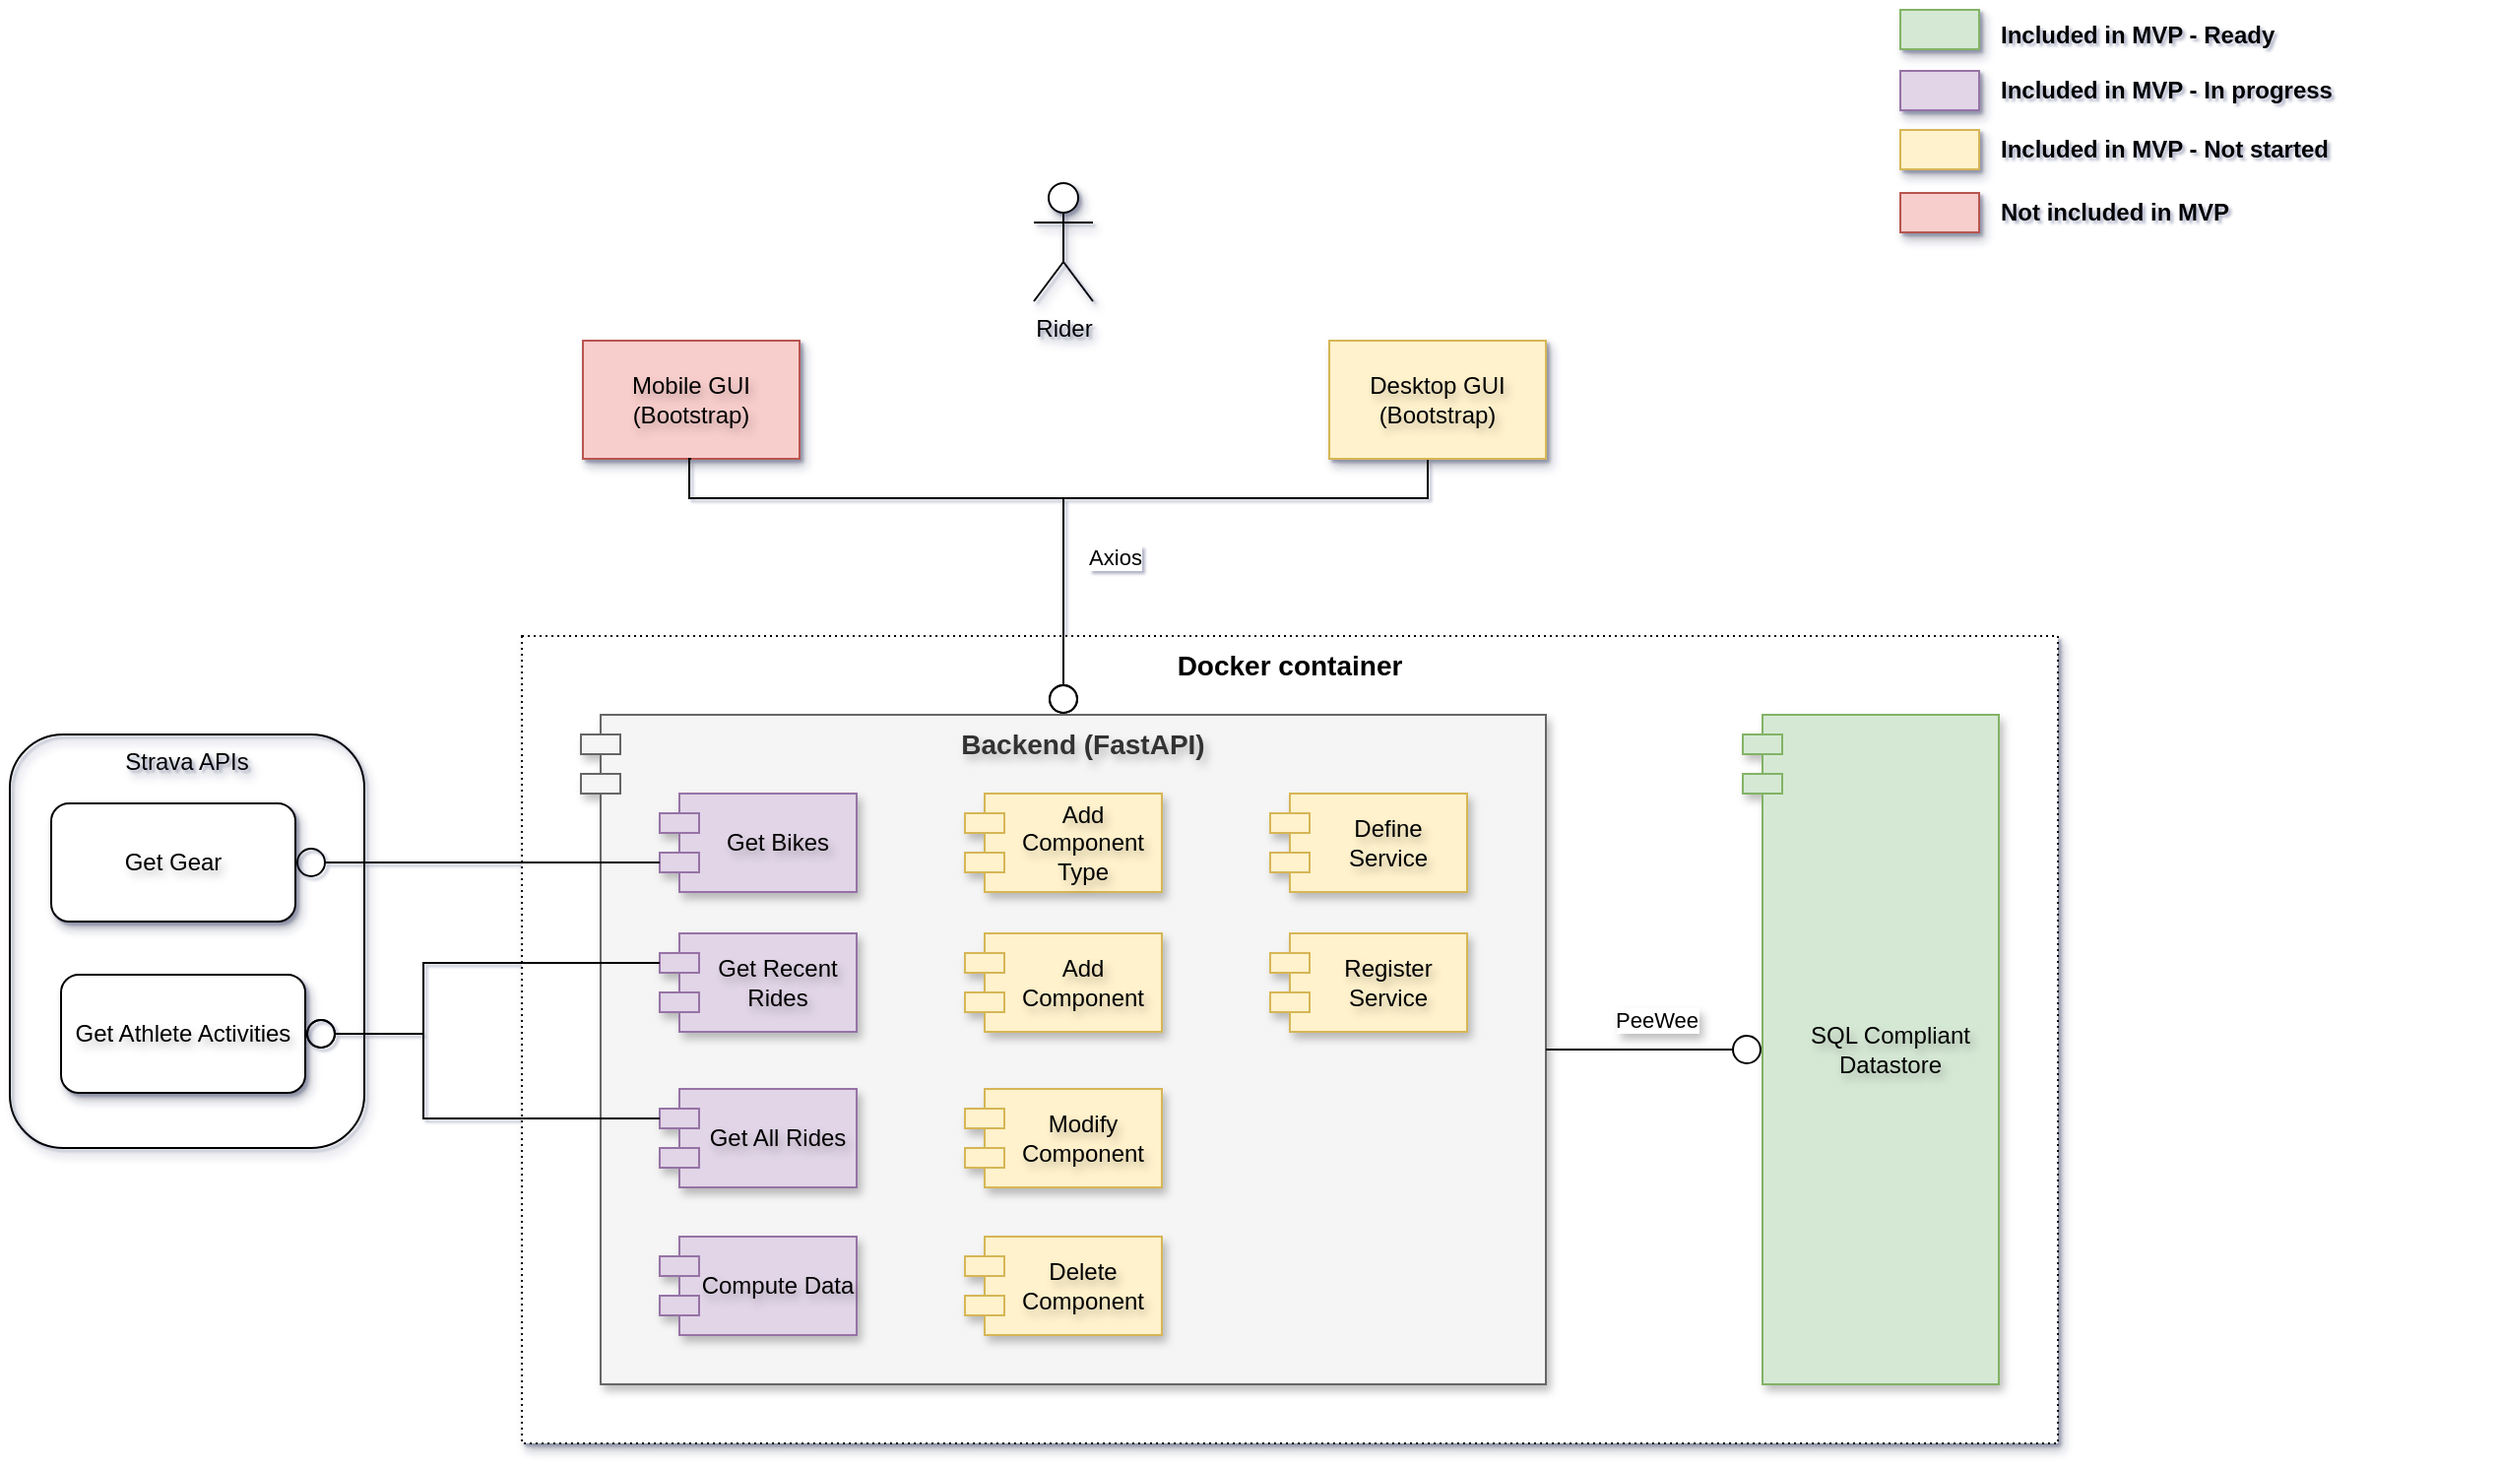 <mxfile version="24.3.1" type="github" pages="4">
  <diagram id="NCPz26pTcdwmksfjbm1z" name="Application architecture">
    <mxGraphModel dx="2074" dy="1140" grid="1" gridSize="10" guides="1" tooltips="1" connect="1" arrows="1" fold="1" page="1" pageScale="1" pageWidth="1654" pageHeight="1169" math="0" shadow="1">
      <root>
        <mxCell id="0" />
        <mxCell id="1" parent="0" />
        <mxCell id="cnhkPzbbQILTU07u0QST-2" value="&lt;b style=&quot;font-size: 14px;&quot;&gt;Docker container&lt;/b&gt;" style="rounded=0;whiteSpace=wrap;html=1;dashed=1;shadow=1;verticalAlign=top;fontSize=14;dashPattern=1 2;" parent="1" vertex="1">
          <mxGeometry x="420" y="470" width="780" height="410" as="geometry" />
        </mxCell>
        <mxCell id="RmffrdpQDNAFTX5bSkld-15" value="Mobile GUI (Bootstrap)" style="rounded=0;whiteSpace=wrap;html=1;fillColor=#f8cecc;strokeColor=#b85450;verticalAlign=middle;textShadow=1;shadow=1;" parent="1" vertex="1">
          <mxGeometry x="451" y="320" width="110" height="60" as="geometry" />
        </mxCell>
        <mxCell id="TPEgxu9a9AXFGAaxVu-T-1" value="" style="edgeStyle=orthogonalEdgeStyle;rounded=0;orthogonalLoop=1;jettySize=auto;html=1;endArrow=circle;endFill=0;textShadow=1;exitX=0.5;exitY=1;exitDx=0;exitDy=0;entryX=0.5;entryY=0;entryDx=0;entryDy=0;" parent="1" source="RmffrdpQDNAFTX5bSkld-16" target="EPH6YutYgcLWwkJwT0F1-7" edge="1">
          <mxGeometry relative="1" as="geometry">
            <Array as="points">
              <mxPoint x="880" y="380" />
              <mxPoint x="880" y="400" />
              <mxPoint x="695" y="400" />
            </Array>
            <mxPoint x="1000" y="230" as="sourcePoint" />
          </mxGeometry>
        </mxCell>
        <mxCell id="7T9I6hahDImC-vXfzpq1-1" value="Axios" style="edgeLabel;html=1;align=center;verticalAlign=middle;resizable=0;points=[];" parent="TPEgxu9a9AXFGAaxVu-T-1" vertex="1" connectable="0">
          <mxGeometry x="0.06" y="-3" relative="1" as="geometry">
            <mxPoint x="-15" y="33" as="offset" />
          </mxGeometry>
        </mxCell>
        <mxCell id="RmffrdpQDNAFTX5bSkld-16" value="Desktop GUI (Bootstrap)" style="rounded=0;whiteSpace=wrap;html=1;verticalAlign=middle;textShadow=1;shadow=1;fillColor=#fff2cc;strokeColor=#d6b656;" parent="1" vertex="1">
          <mxGeometry x="830" y="320" width="110" height="60" as="geometry" />
        </mxCell>
        <mxCell id="EPH6YutYgcLWwkJwT0F1-7" value="Backend (FastAPI)" style="shape=module;align=left;spacingLeft=20;align=center;verticalAlign=top;whiteSpace=wrap;html=1;textShadow=1;shadow=1;fillColor=#f5f5f5;fontColor=#333333;strokeColor=#666666;fontSize=14;fontStyle=1" parent="1" vertex="1">
          <mxGeometry x="450" y="510" width="490" height="340" as="geometry" />
        </mxCell>
        <mxCell id="EPH6YutYgcLWwkJwT0F1-10" value="" style="ellipse;whiteSpace=wrap;html=1;align=center;aspect=fixed;fillColor=none;strokeColor=none;resizable=0;perimeter=centerPerimeter;rotatable=0;allowArrows=0;points=[];outlineConnect=1;textShadow=1;" parent="1" vertex="1">
          <mxGeometry x="600" y="610" width="10" height="10" as="geometry" />
        </mxCell>
        <mxCell id="ADMcqOYKtGjGrvWezob3-15" value="Rider" style="shape=umlActor;verticalLabelPosition=bottom;verticalAlign=top;html=1;textShadow=1;shadow=1;" parent="1" vertex="1">
          <mxGeometry x="680" y="240" width="30" height="60" as="geometry" />
        </mxCell>
        <mxCell id="TPEgxu9a9AXFGAaxVu-T-4" value="Get Bikes" style="shape=module;align=left;spacingLeft=20;align=center;verticalAlign=middle;whiteSpace=wrap;html=1;fillColor=#e1d5e7;strokeColor=#9673a6;textShadow=1;shadow=1;" parent="1" vertex="1">
          <mxGeometry x="490" y="550" width="100" height="50" as="geometry" />
        </mxCell>
        <mxCell id="TPEgxu9a9AXFGAaxVu-T-5" value="Strava APIs" style="rounded=1;whiteSpace=wrap;html=1;fillColor=none;textShadow=1;shadow=1;verticalAlign=top;" parent="1" vertex="1">
          <mxGeometry x="160" y="520" width="180" height="210" as="geometry" />
        </mxCell>
        <mxCell id="TPEgxu9a9AXFGAaxVu-T-12" value="" style="edgeStyle=orthogonalEdgeStyle;rounded=0;orthogonalLoop=1;jettySize=auto;html=1;endArrow=circle;endFill=0;textShadow=1;exitX=0;exitY=0;exitDx=0;exitDy=35;exitPerimeter=0;" parent="1" source="TPEgxu9a9AXFGAaxVu-T-4" target="vKa5T7IKAzkrLV_AFxiM-1" edge="1">
          <mxGeometry relative="1" as="geometry">
            <mxPoint x="870" y="975" as="sourcePoint" />
            <mxPoint x="420" y="780" as="targetPoint" />
            <Array as="points" />
          </mxGeometry>
        </mxCell>
        <mxCell id="TPEgxu9a9AXFGAaxVu-T-18" value="Add Component Type" style="shape=module;align=left;spacingLeft=20;align=center;verticalAlign=middle;whiteSpace=wrap;html=1;fillColor=#fff2cc;strokeColor=#d6b656;textShadow=1;shadow=1;" parent="1" vertex="1">
          <mxGeometry x="645" y="550" width="100" height="50" as="geometry" />
        </mxCell>
        <mxCell id="cnhkPzbbQILTU07u0QST-4" value="Define Service" style="shape=module;align=left;spacingLeft=20;align=center;verticalAlign=middle;whiteSpace=wrap;html=1;fillColor=#fff2cc;strokeColor=#d6b656;textShadow=1;shadow=1;" parent="1" vertex="1">
          <mxGeometry x="800" y="550" width="100" height="50" as="geometry" />
        </mxCell>
        <mxCell id="cnhkPzbbQILTU07u0QST-6" value="Get Recent Rides" style="shape=module;align=left;spacingLeft=20;align=center;verticalAlign=middle;whiteSpace=wrap;html=1;fillColor=#e1d5e7;strokeColor=#9673a6;textShadow=1;shadow=1;" parent="1" vertex="1">
          <mxGeometry x="490" y="621" width="100" height="50" as="geometry" />
        </mxCell>
        <mxCell id="cnhkPzbbQILTU07u0QST-7" value="Add Component" style="shape=module;align=left;spacingLeft=20;align=center;verticalAlign=middle;whiteSpace=wrap;html=1;fillColor=#fff2cc;strokeColor=#d6b656;textShadow=1;shadow=1;" parent="1" vertex="1">
          <mxGeometry x="645" y="621" width="100" height="50" as="geometry" />
        </mxCell>
        <mxCell id="cnhkPzbbQILTU07u0QST-8" value="Register Service" style="shape=module;align=left;spacingLeft=20;align=center;verticalAlign=middle;whiteSpace=wrap;html=1;fillColor=#fff2cc;strokeColor=#d6b656;textShadow=1;shadow=1;" parent="1" vertex="1">
          <mxGeometry x="800" y="621" width="100" height="50" as="geometry" />
        </mxCell>
        <mxCell id="cnhkPzbbQILTU07u0QST-9" value="Get All Rides" style="shape=module;align=left;spacingLeft=20;align=center;verticalAlign=middle;whiteSpace=wrap;html=1;fillColor=#e1d5e7;strokeColor=#9673a6;textShadow=1;shadow=1;" parent="1" vertex="1">
          <mxGeometry x="490" y="700" width="100" height="50" as="geometry" />
        </mxCell>
        <mxCell id="cnhkPzbbQILTU07u0QST-10" value="Modify Component" style="shape=module;align=left;spacingLeft=20;align=center;verticalAlign=middle;whiteSpace=wrap;html=1;fillColor=#fff2cc;strokeColor=#d6b656;textShadow=1;shadow=1;" parent="1" vertex="1">
          <mxGeometry x="645" y="700" width="100" height="50" as="geometry" />
        </mxCell>
        <mxCell id="cnhkPzbbQILTU07u0QST-13" value="Delete Component" style="shape=module;align=left;spacingLeft=20;align=center;verticalAlign=middle;whiteSpace=wrap;html=1;fillColor=#fff2cc;strokeColor=#d6b656;textShadow=1;shadow=1;" parent="1" vertex="1">
          <mxGeometry x="645" y="775" width="100" height="50" as="geometry" />
        </mxCell>
        <mxCell id="vKa5T7IKAzkrLV_AFxiM-1" value="Get Gear" style="rounded=1;whiteSpace=wrap;html=1;textShadow=1;shadow=1;verticalAlign=middle;" parent="1" vertex="1">
          <mxGeometry x="181" y="555" width="124" height="60" as="geometry" />
        </mxCell>
        <mxCell id="vKa5T7IKAzkrLV_AFxiM-3" value="Get Athlete Activities" style="rounded=1;whiteSpace=wrap;html=1;textShadow=1;shadow=1;verticalAlign=middle;" parent="1" vertex="1">
          <mxGeometry x="186" y="642" width="124" height="60" as="geometry" />
        </mxCell>
        <mxCell id="vKa5T7IKAzkrLV_AFxiM-4" value="" style="edgeStyle=orthogonalEdgeStyle;rounded=0;orthogonalLoop=1;jettySize=auto;html=1;endArrow=circle;endFill=0;textShadow=1;exitX=0;exitY=0;exitDx=0;exitDy=15;exitPerimeter=0;" parent="1" source="cnhkPzbbQILTU07u0QST-6" target="vKa5T7IKAzkrLV_AFxiM-3" edge="1">
          <mxGeometry relative="1" as="geometry">
            <mxPoint x="465" y="645.5" as="sourcePoint" />
            <mxPoint x="280" y="645.5" as="targetPoint" />
            <Array as="points">
              <mxPoint x="370" y="636" />
              <mxPoint x="370" y="672" />
            </Array>
          </mxGeometry>
        </mxCell>
        <mxCell id="vKa5T7IKAzkrLV_AFxiM-5" value="" style="edgeStyle=orthogonalEdgeStyle;rounded=0;orthogonalLoop=1;jettySize=auto;html=1;endArrow=circle;endFill=0;textShadow=1;exitX=0;exitY=0;exitDx=0;exitDy=15;exitPerimeter=0;entryX=1;entryY=0.5;entryDx=0;entryDy=0;" parent="1" source="cnhkPzbbQILTU07u0QST-9" target="vKa5T7IKAzkrLV_AFxiM-3" edge="1">
          <mxGeometry relative="1" as="geometry">
            <mxPoint x="480" y="695" as="sourcePoint" />
            <mxPoint x="300" y="710" as="targetPoint" />
            <Array as="points">
              <mxPoint x="370" y="715" />
              <mxPoint x="370" y="672" />
            </Array>
          </mxGeometry>
        </mxCell>
        <mxCell id="vKa5T7IKAzkrLV_AFxiM-8" value="" style="edgeStyle=orthogonalEdgeStyle;rounded=0;orthogonalLoop=1;jettySize=auto;html=1;endArrow=circle;endFill=0;textShadow=1;exitX=0.5;exitY=1;exitDx=0;exitDy=0;entryX=0.5;entryY=0;entryDx=0;entryDy=0;" parent="1" source="RmffrdpQDNAFTX5bSkld-15" target="EPH6YutYgcLWwkJwT0F1-7" edge="1">
          <mxGeometry relative="1" as="geometry">
            <Array as="points">
              <mxPoint x="505" y="400" />
              <mxPoint x="695" y="400" />
            </Array>
            <mxPoint x="580" y="190" as="sourcePoint" />
            <mxPoint x="390" y="320" as="targetPoint" />
          </mxGeometry>
        </mxCell>
        <mxCell id="EPH6YutYgcLWwkJwT0F1-8" value="SQL Compliant Datastore" style="shape=module;align=left;spacingLeft=20;align=center;verticalAlign=middle;whiteSpace=wrap;html=1;fillColor=#d5e8d4;strokeColor=#82b366;textShadow=1;shadow=1;" parent="1" vertex="1">
          <mxGeometry x="1040" y="510" width="130" height="340" as="geometry" />
        </mxCell>
        <mxCell id="TPEgxu9a9AXFGAaxVu-T-3" value="" style="edgeStyle=orthogonalEdgeStyle;rounded=0;orthogonalLoop=1;jettySize=auto;html=1;endArrow=circle;endFill=0;exitX=1;exitY=0.5;exitDx=0;exitDy=0;entryX=0;entryY=0.5;entryDx=10;entryDy=0;entryPerimeter=0;textShadow=1;" parent="1" source="EPH6YutYgcLWwkJwT0F1-7" target="EPH6YutYgcLWwkJwT0F1-8" edge="1">
          <mxGeometry relative="1" as="geometry">
            <mxPoint x="940" y="600" as="targetPoint" />
          </mxGeometry>
        </mxCell>
        <mxCell id="cnhkPzbbQILTU07u0QST-5" value="PeeWee" style="edgeLabel;html=1;align=center;verticalAlign=middle;resizable=0;points=[];textShadow=1;" parent="TPEgxu9a9AXFGAaxVu-T-3" vertex="1" connectable="0">
          <mxGeometry x="0.006" y="1" relative="1" as="geometry">
            <mxPoint y="-14" as="offset" />
          </mxGeometry>
        </mxCell>
        <mxCell id="DBjzKuaNJzYYvuGlvYwG-1" value="" style="rounded=0;whiteSpace=wrap;html=1;verticalAlign=middle;textShadow=1;shadow=1;fillColor=#fff2cc;strokeColor=#d6b656;" parent="1" vertex="1">
          <mxGeometry x="1120" y="213" width="40" height="20" as="geometry" />
        </mxCell>
        <mxCell id="DBjzKuaNJzYYvuGlvYwG-2" value="Included in MVP - Ready" style="text;html=1;align=left;verticalAlign=middle;whiteSpace=wrap;rounded=0;fontStyle=1" parent="1" vertex="1">
          <mxGeometry x="1169" y="150" width="231" height="30" as="geometry" />
        </mxCell>
        <mxCell id="DBjzKuaNJzYYvuGlvYwG-3" value="" style="rounded=0;whiteSpace=wrap;html=1;verticalAlign=middle;textShadow=1;shadow=1;fillColor=#d5e8d4;strokeColor=#82b366;" parent="1" vertex="1">
          <mxGeometry x="1120" y="152" width="40" height="20" as="geometry" />
        </mxCell>
        <mxCell id="DBjzKuaNJzYYvuGlvYwG-4" value="Included in MVP - Not started" style="text;html=1;align=left;verticalAlign=middle;whiteSpace=wrap;rounded=0;fontStyle=1" parent="1" vertex="1">
          <mxGeometry x="1169" y="208" width="251" height="30" as="geometry" />
        </mxCell>
        <mxCell id="DBjzKuaNJzYYvuGlvYwG-5" value="" style="rounded=0;whiteSpace=wrap;html=1;verticalAlign=middle;textShadow=1;shadow=1;fillColor=#f8cecc;strokeColor=#b85450;" parent="1" vertex="1">
          <mxGeometry x="1120" y="245" width="40" height="20" as="geometry" />
        </mxCell>
        <mxCell id="DBjzKuaNJzYYvuGlvYwG-6" value="Not included in MVP" style="text;html=1;align=left;verticalAlign=middle;whiteSpace=wrap;rounded=0;fontStyle=1" parent="1" vertex="1">
          <mxGeometry x="1169" y="240" width="160" height="30" as="geometry" />
        </mxCell>
        <mxCell id="DBjzKuaNJzYYvuGlvYwG-7" value="" style="rounded=0;whiteSpace=wrap;html=1;verticalAlign=middle;textShadow=1;shadow=1;fillColor=#e1d5e7;strokeColor=#9673a6;" parent="1" vertex="1">
          <mxGeometry x="1120" y="183" width="40" height="20" as="geometry" />
        </mxCell>
        <mxCell id="DBjzKuaNJzYYvuGlvYwG-8" value="Included in MVP - In progress" style="text;html=1;align=left;verticalAlign=middle;whiteSpace=wrap;rounded=0;fontStyle=1" parent="1" vertex="1">
          <mxGeometry x="1169" y="178" width="200" height="30" as="geometry" />
        </mxCell>
        <mxCell id="UtGDf1YQ58yC-rSq7dPw-1" value="Compute Data" style="shape=module;align=left;spacingLeft=20;align=center;verticalAlign=middle;whiteSpace=wrap;html=1;fillColor=#e1d5e7;strokeColor=#9673a6;textShadow=1;shadow=1;" vertex="1" parent="1">
          <mxGeometry x="490" y="775" width="100" height="50" as="geometry" />
        </mxCell>
      </root>
    </mxGraphModel>
  </diagram>
  <diagram name="ER diagram" id="gaYTSJDpXmIPhpLEIALV">
    <mxGraphModel dx="2074" dy="1140" grid="1" gridSize="10" guides="1" tooltips="1" connect="1" arrows="1" fold="1" page="1" pageScale="1" pageWidth="1654" pageHeight="1169" math="0" shadow="1">
      <root>
        <mxCell id="0" />
        <mxCell id="1" parent="0" />
        <mxCell id="OpilXaS1zRmoDV6CBxLi-1" value="a&lt;span style=&quot;background-color: initial;&quot;&gt;thletes&lt;/span&gt;" style="swimlane;childLayout=stackLayout;horizontal=1;startSize=50;horizontalStack=0;rounded=0;fontSize=14;fontStyle=0;strokeWidth=2;resizeParent=0;resizeLast=1;shadow=0;dashed=0;align=center;arcSize=0;whiteSpace=wrap;html=1;fillColor=#f5f5f5;strokeColor=#666666;fontColor=#333333;" parent="1" vertex="1">
          <mxGeometry x="330" y="190" width="220" height="120" as="geometry" />
        </mxCell>
        <mxCell id="OpilXaS1zRmoDV6CBxLi-2" value="&lt;div&gt;&lt;b&gt;Attributes:&lt;/b&gt;&lt;br&gt;&lt;/div&gt;&lt;div&gt;ahlete_id: TEXT (PK)&lt;br&gt;&lt;/div&gt;athlete_name: TEXT" style="align=left;spacingLeft=4;fontSize=12;verticalAlign=top;resizable=0;rotatable=0;part=1;html=1;rounded=0;fillColor=#e1d5e7;strokeColor=#9673a6;" parent="OpilXaS1zRmoDV6CBxLi-1" vertex="1">
          <mxGeometry y="50" width="220" height="70" as="geometry" />
        </mxCell>
        <mxCell id="OpilXaS1zRmoDV6CBxLi-4" value="rides" style="swimlane;childLayout=stackLayout;horizontal=1;startSize=50;horizontalStack=0;rounded=0;fontSize=14;fontStyle=0;strokeWidth=2;resizeParent=0;resizeLast=1;shadow=0;dashed=0;align=center;arcSize=0;whiteSpace=wrap;html=1;fillColor=#f5f5f5;fontColor=#333333;strokeColor=#666666;" parent="1" vertex="1">
          <mxGeometry x="1040" y="190" width="220" height="170" as="geometry" />
        </mxCell>
        <mxCell id="OpilXaS1zRmoDV6CBxLi-5" value="&lt;div&gt;&lt;b&gt;Attributes:&lt;/b&gt;&lt;br&gt;&lt;/div&gt;ride_id: TEXT&amp;nbsp;(PK)&lt;div&gt;bike_id&lt;span style=&quot;background-color: initial;&quot;&gt;: TEXT&lt;/span&gt;&lt;/div&gt;&lt;div&gt;&lt;span style=&quot;background-color: initial;&quot;&gt;record_time&lt;/span&gt;&lt;span style=&quot;background-color: initial;&quot;&gt;: TEXT&lt;/span&gt;&lt;br&gt;&lt;/div&gt;&lt;div&gt;ride_name&lt;span style=&quot;background-color: initial;&quot;&gt;: TEXT&lt;/span&gt;&lt;/div&gt;&lt;div&gt;&lt;span style=&quot;background-color: initial;&quot;&gt;ride_distance&lt;/span&gt;&lt;span style=&quot;background-color: initial;&quot;&gt;: NUMERIC&lt;/span&gt;&lt;br&gt;&lt;/div&gt;&lt;div&gt;ride_moving_time&lt;span style=&quot;background-color: initial;&quot;&gt;: TEXT&lt;/span&gt;&lt;br&gt;&lt;/div&gt;" style="align=left;spacingLeft=4;fontSize=12;verticalAlign=top;resizable=0;rotatable=0;part=1;html=1;rounded=0;fillColor=#fff2cc;strokeColor=#d6b656;" parent="OpilXaS1zRmoDV6CBxLi-4" vertex="1">
          <mxGeometry y="50" width="220" height="120" as="geometry" />
        </mxCell>
        <mxCell id="OpilXaS1zRmoDV6CBxLi-21" value="bikes" style="swimlane;childLayout=stackLayout;horizontal=1;startSize=50;horizontalStack=0;rounded=0;fontSize=14;fontStyle=0;strokeWidth=2;resizeParent=0;resizeLast=1;shadow=0;dashed=0;align=center;arcSize=0;whiteSpace=wrap;html=1;fillColor=#f5f5f5;strokeColor=#666666;fontColor=#333333;" parent="1" vertex="1">
          <mxGeometry x="680" y="190" width="220" height="170" as="geometry" />
        </mxCell>
        <mxCell id="OpilXaS1zRmoDV6CBxLi-22" value="&lt;div&gt;&lt;b&gt;Attributes:&lt;/b&gt;&lt;br&gt;&lt;/div&gt;bike_id: TEXT&amp;nbsp;(PK)&lt;div&gt;athlete_id&lt;span style=&quot;background-color: initial;&quot;&gt;: TEXT&lt;/span&gt;&lt;/div&gt;&lt;div&gt;&lt;span style=&quot;background-color: initial;&quot;&gt;bike_name&lt;/span&gt;&lt;span style=&quot;background-color: initial;&quot;&gt;: TEXT&lt;/span&gt;&lt;br&gt;&lt;/div&gt;&lt;div&gt;bike_status: TEXT&lt;br&gt;&lt;div&gt;total_distance&lt;span style=&quot;background-color: initial;&quot;&gt;: NUMERIC&lt;/span&gt;&lt;/div&gt;&lt;div&gt;notes&lt;span style=&quot;background-color: initial;&quot;&gt;: TEXT&lt;/span&gt;&lt;/div&gt;&lt;/div&gt;" style="align=left;spacingLeft=4;fontSize=12;verticalAlign=top;resizable=0;rotatable=0;part=1;html=1;rounded=0;fillColor=#e1d5e7;strokeColor=#9673a6;" parent="OpilXaS1zRmoDV6CBxLi-21" vertex="1">
          <mxGeometry y="50" width="220" height="120" as="geometry" />
        </mxCell>
        <mxCell id="OpilXaS1zRmoDV6CBxLi-23" value="components" style="swimlane;childLayout=stackLayout;horizontal=1;startSize=50;horizontalStack=0;rounded=0;fontSize=14;fontStyle=0;strokeWidth=2;resizeParent=0;resizeLast=1;shadow=0;dashed=0;align=center;arcSize=0;whiteSpace=wrap;html=1;fillColor=#f5f5f5;strokeColor=#666666;fontColor=#333333;" parent="1" vertex="1">
          <mxGeometry x="680" y="491" width="220" height="300" as="geometry" />
        </mxCell>
        <mxCell id="OpilXaS1zRmoDV6CBxLi-24" value="&lt;div&gt;&lt;span style=&quot;background-color: initial;&quot;&gt;&lt;b&gt;Attributes:&lt;/b&gt;&lt;/span&gt;&lt;/div&gt;&lt;div&gt;&lt;span style=&quot;background-color: initial;&quot;&gt;component_id&lt;/span&gt;&lt;span style=&quot;background-color: initial;&quot;&gt;: TEXT&lt;/span&gt;&lt;span style=&quot;background-color: initial;&quot;&gt;&amp;nbsp;(PK)&lt;/span&gt;&lt;/div&gt;&lt;div&gt;bike_id&lt;span style=&quot;background-color: initial;&quot;&gt;: TEXT&lt;/span&gt;&lt;/div&gt;component_name: TEXT&lt;div&gt;component_type&lt;span style=&quot;background-color: initial;&quot;&gt;: TEXT&lt;/span&gt;&lt;/div&gt;&lt;div&gt;component_distance&lt;span style=&quot;background-color: initial;&quot;&gt;: NUMERIC&lt;/span&gt;&lt;br&gt;&lt;/div&gt;&lt;div&gt;component_moving_time&lt;span style=&quot;background-color: initial;&quot;&gt;: TEXT&lt;/span&gt;&lt;br&gt;&lt;/div&gt;&lt;div&gt;installation_status&lt;span style=&quot;background-color: initial;&quot;&gt;: TEXT&lt;/span&gt;&lt;/div&gt;&lt;div&gt;service_interval&lt;span style=&quot;background-color: initial;&quot;&gt;: NUMERIC&lt;/span&gt;&lt;/div&gt;&lt;div&gt;expected_lifetime&lt;span style=&quot;background-color: initial;&quot;&gt;: NUMERIC&lt;/span&gt;&lt;/div&gt;&lt;div&gt;service_status&lt;span style=&quot;background-color: initial;&quot;&gt;: TEXT&lt;/span&gt;&lt;/div&gt;&lt;div&gt;service_next&lt;span style=&quot;background-color: initial;&quot;&gt;: NUMERIC&lt;/span&gt;&lt;/div&gt;&lt;div&gt;&lt;span style=&quot;background-color: initial;&quot;&gt;updated_d&lt;/span&gt;&lt;span style=&quot;background-color: initial;&quot;&gt;ate&lt;/span&gt;&lt;span style=&quot;background-color: initial;&quot;&gt;: TEXT&lt;/span&gt;&lt;br&gt;&lt;/div&gt;&lt;div&gt;update_reason&lt;span style=&quot;background-color: initial;&quot;&gt;: TEXT&lt;/span&gt;&lt;/div&gt;&lt;div&gt;cost&lt;span style=&quot;background-color: initial;&quot;&gt;: TEXT&lt;/span&gt;&lt;/div&gt;&lt;div&gt;notes&lt;span style=&quot;background-color: initial;&quot;&gt;: TEXT&lt;/span&gt;&lt;/div&gt;" style="align=left;spacingLeft=4;fontSize=12;verticalAlign=top;resizable=0;rotatable=0;part=1;html=1;rounded=0;fillColor=#fff2cc;strokeColor=#d6b656;" parent="OpilXaS1zRmoDV6CBxLi-23" vertex="1">
          <mxGeometry y="50" width="220" height="250" as="geometry" />
        </mxCell>
        <mxCell id="OpilXaS1zRmoDV6CBxLi-34" value="services" style="swimlane;childLayout=stackLayout;horizontal=1;startSize=50;horizontalStack=0;rounded=0;fontSize=14;fontStyle=0;strokeWidth=2;resizeParent=0;resizeLast=1;shadow=0;dashed=0;align=center;arcSize=0;whiteSpace=wrap;html=1;fillColor=#f5f5f5;fontColor=#333333;strokeColor=#666666;" parent="1" vertex="1">
          <mxGeometry x="1040" y="491" width="220" height="150" as="geometry" />
        </mxCell>
        <mxCell id="OpilXaS1zRmoDV6CBxLi-35" value="&lt;div&gt;&lt;b&gt;Attributes:&lt;/b&gt;&lt;br&gt;&lt;/div&gt;&lt;div&gt;service_id&lt;span style=&quot;background-color: initial;&quot;&gt;: TEXT&lt;/span&gt;&lt;span style=&quot;background-color: initial;&quot;&gt;&amp;nbsp;(PK)&lt;/span&gt;&lt;/div&gt;&lt;div&gt;component_id&lt;span style=&quot;background-color: initial;&quot;&gt;: TEXT&lt;/span&gt;&lt;/div&gt;&lt;div&gt;service_name&lt;span style=&quot;background-color: initial;&quot;&gt;: TEXT&lt;/span&gt;&lt;/div&gt;service_date: TEXT&lt;div&gt;notes&lt;span style=&quot;background-color: initial;&quot;&gt;: TEXT&lt;/span&gt;&lt;/div&gt;" style="align=left;spacingLeft=4;fontSize=12;verticalAlign=top;resizable=0;rotatable=0;part=1;html=1;rounded=0;fillColor=#fff2cc;strokeColor=#d6b656;" parent="OpilXaS1zRmoDV6CBxLi-34" vertex="1">
          <mxGeometry y="50" width="220" height="100" as="geometry" />
        </mxCell>
        <mxCell id="OpilXaS1zRmoDV6CBxLi-37" value="" style="fontSize=12;html=1;endArrow=ERoneToMany;rounded=0;exitX=0.5;exitY=1;exitDx=0;exitDy=0;edgeStyle=orthogonalEdgeStyle;entryX=0.75;entryY=0;entryDx=0;entryDy=0;" parent="1" source="OpilXaS1zRmoDV6CBxLi-5" target="OpilXaS1zRmoDV6CBxLi-23" edge="1">
          <mxGeometry width="100" height="100" relative="1" as="geometry">
            <mxPoint x="860" y="2" as="sourcePoint" />
            <mxPoint x="710" y="501" as="targetPoint" />
            <Array as="points">
              <mxPoint x="1150" y="411" />
              <mxPoint x="845" y="411" />
            </Array>
          </mxGeometry>
        </mxCell>
        <mxCell id="OpilXaS1zRmoDV6CBxLi-40" value="Has" style="edgeLabel;html=1;align=center;verticalAlign=middle;resizable=0;points=[];rounded=0;" parent="OpilXaS1zRmoDV6CBxLi-37" vertex="1" connectable="0">
          <mxGeometry x="0.224" y="-2" relative="1" as="geometry">
            <mxPoint as="offset" />
          </mxGeometry>
        </mxCell>
        <mxCell id="OpilXaS1zRmoDV6CBxLi-38" value="" style="fontSize=12;html=1;endArrow=ERoneToMany;rounded=0;entryX=1;entryY=0.25;entryDx=0;entryDy=0;edgeStyle=orthogonalEdgeStyle;exitX=0;exitY=0.176;exitDx=0;exitDy=0;exitPerimeter=0;" parent="1" edge="1">
          <mxGeometry width="100" height="100" relative="1" as="geometry">
            <mxPoint x="680" y="249.52" as="sourcePoint" />
            <mxPoint x="550" y="249.6" as="targetPoint" />
          </mxGeometry>
        </mxCell>
        <mxCell id="OpilXaS1zRmoDV6CBxLi-39" value="Has" style="edgeLabel;html=1;align=center;verticalAlign=middle;resizable=0;points=[];rounded=0;" parent="OpilXaS1zRmoDV6CBxLi-38" vertex="1" connectable="0">
          <mxGeometry x="-0.199" y="-2" relative="1" as="geometry">
            <mxPoint as="offset" />
          </mxGeometry>
        </mxCell>
        <mxCell id="OpilXaS1zRmoDV6CBxLi-41" value="" style="fontSize=12;html=1;endArrow=ERoneToMany;rounded=0;entryX=0.5;entryY=1;entryDx=0;entryDy=0;exitX=0.5;exitY=0;exitDx=0;exitDy=0;" parent="1" source="OpilXaS1zRmoDV6CBxLi-23" target="OpilXaS1zRmoDV6CBxLi-22" edge="1">
          <mxGeometry width="100" height="100" relative="1" as="geometry">
            <mxPoint x="610" y="511" as="sourcePoint" />
            <mxPoint x="680" y="221" as="targetPoint" />
          </mxGeometry>
        </mxCell>
        <mxCell id="OpilXaS1zRmoDV6CBxLi-42" value="Has" style="edgeLabel;html=1;align=center;verticalAlign=middle;resizable=0;points=[];rounded=0;" parent="OpilXaS1zRmoDV6CBxLi-41" vertex="1" connectable="0">
          <mxGeometry x="-0.025" y="1" relative="1" as="geometry">
            <mxPoint as="offset" />
          </mxGeometry>
        </mxCell>
        <mxCell id="OpilXaS1zRmoDV6CBxLi-44" value="" style="fontSize=12;html=1;endArrow=ERoneToMany;rounded=0;entryX=1;entryY=0.25;entryDx=0;entryDy=0;exitX=0;exitY=0.25;exitDx=0;exitDy=0;" parent="1" edge="1">
          <mxGeometry width="100" height="100" relative="1" as="geometry">
            <mxPoint x="1040" y="601" as="sourcePoint" />
            <mxPoint x="900" y="601" as="targetPoint" />
          </mxGeometry>
        </mxCell>
        <mxCell id="OpilXaS1zRmoDV6CBxLi-45" value="Has" style="edgeLabel;html=1;align=center;verticalAlign=middle;resizable=0;points=[];rounded=0;" parent="OpilXaS1zRmoDV6CBxLi-44" vertex="1" connectable="0">
          <mxGeometry x="-0.025" y="1" relative="1" as="geometry">
            <mxPoint as="offset" />
          </mxGeometry>
        </mxCell>
        <mxCell id="Ze08bTx3dgTv0OYDRQwi-9" value="" style="fontSize=12;html=1;endArrow=ERoneToMany;rounded=0;exitX=-0.016;exitY=0.086;exitDx=0;exitDy=0;exitPerimeter=0;" parent="1" source="OpilXaS1zRmoDV6CBxLi-5" edge="1">
          <mxGeometry width="100" height="100" relative="1" as="geometry">
            <mxPoint x="1030" y="250" as="sourcePoint" />
            <mxPoint x="900" y="249.5" as="targetPoint" />
          </mxGeometry>
        </mxCell>
        <mxCell id="Ze08bTx3dgTv0OYDRQwi-10" value="Has" style="edgeLabel;html=1;align=center;verticalAlign=middle;resizable=0;points=[];rounded=0;" parent="Ze08bTx3dgTv0OYDRQwi-9" vertex="1" connectable="0">
          <mxGeometry x="-0.025" y="1" relative="1" as="geometry">
            <mxPoint as="offset" />
          </mxGeometry>
        </mxCell>
        <mxCell id="FYLXDRk0VA_Kkk7GIYD0-5" value="installation_statuses" style="swimlane;childLayout=stackLayout;horizontal=1;startSize=50;horizontalStack=0;rounded=0;fontSize=14;fontStyle=0;strokeWidth=2;resizeParent=0;resizeLast=1;shadow=0;dashed=0;align=center;arcSize=0;whiteSpace=wrap;html=1;fillColor=#f5f5f5;strokeColor=#666666;fontColor=#333333;" parent="1" vertex="1">
          <mxGeometry x="340" y="691" width="210" height="100" as="geometry" />
        </mxCell>
        <mxCell id="FYLXDRk0VA_Kkk7GIYD0-6" value="&lt;div&gt;&lt;b&gt;Attributes:&lt;/b&gt;&lt;br&gt;&lt;/div&gt;&lt;div&gt;statustype&lt;span style=&quot;background-color: initial;&quot;&gt;: TEXT&lt;/span&gt;&lt;span style=&quot;background-color: initial;&quot;&gt;&amp;nbsp;(PK)&lt;/span&gt;&lt;/div&gt;" style="align=left;spacingLeft=4;fontSize=12;verticalAlign=top;resizable=0;rotatable=0;part=1;html=1;rounded=0;fillColor=#fff2cc;strokeColor=#d6b656;" parent="FYLXDRk0VA_Kkk7GIYD0-5" vertex="1">
          <mxGeometry y="50" width="210" height="50" as="geometry" />
        </mxCell>
        <mxCell id="FYLXDRk0VA_Kkk7GIYD0-7" value="component_types" style="swimlane;childLayout=stackLayout;horizontal=1;startSize=50;horizontalStack=0;rounded=0;fontSize=14;fontStyle=0;strokeWidth=2;resizeParent=0;resizeLast=1;shadow=0;dashed=0;align=center;arcSize=0;whiteSpace=wrap;html=1;fillColor=#f5f5f5;strokeColor=#666666;fontColor=#333333;" parent="1" vertex="1">
          <mxGeometry x="340" y="491" width="210" height="120" as="geometry" />
        </mxCell>
        <mxCell id="FYLXDRk0VA_Kkk7GIYD0-8" value="&lt;div&gt;&lt;b&gt;Attributes:&lt;/b&gt;&lt;br&gt;&lt;/div&gt;&lt;div&gt;component_type&lt;span style=&quot;background-color: initial;&quot;&gt;: TEXT&lt;/span&gt;&lt;span style=&quot;background-color: initial;&quot;&gt;&amp;nbsp;(PK)&lt;/span&gt;&lt;/div&gt;&lt;div&gt;service_interval&lt;span style=&quot;background-color: initial;&quot;&gt;: NUMERIC&lt;/span&gt;&lt;/div&gt;&lt;div&gt;expected_lifetime&lt;span style=&quot;background-color: initial;&quot;&gt;: NUMERIC&lt;/span&gt;&lt;/div&gt;" style="align=left;spacingLeft=4;fontSize=12;verticalAlign=top;resizable=0;rotatable=0;part=1;html=1;rounded=0;fillColor=#fff2cc;strokeColor=#d6b656;" parent="FYLXDRk0VA_Kkk7GIYD0-7" vertex="1">
          <mxGeometry y="50" width="210" height="70" as="geometry" />
        </mxCell>
        <mxCell id="FYLXDRk0VA_Kkk7GIYD0-14" value="" style="fontSize=12;html=1;endArrow=ERoneToMany;rounded=0;exitX=1;exitY=0.25;exitDx=0;exitDy=0;entryX=0;entryY=0.25;entryDx=0;entryDy=0;edgeStyle=orthogonalEdgeStyle;" parent="1" source="FYLXDRk0VA_Kkk7GIYD0-8" target="OpilXaS1zRmoDV6CBxLi-24" edge="1">
          <mxGeometry width="100" height="100" relative="1" as="geometry">
            <mxPoint x="680" y="576" as="sourcePoint" />
            <mxPoint x="480" y="726" as="targetPoint" />
          </mxGeometry>
        </mxCell>
        <mxCell id="FYLXDRk0VA_Kkk7GIYD0-15" value="Has" style="edgeLabel;html=1;align=center;verticalAlign=middle;resizable=0;points=[];rounded=0;" parent="FYLXDRk0VA_Kkk7GIYD0-14" vertex="1" connectable="0">
          <mxGeometry x="-0.025" y="1" relative="1" as="geometry">
            <mxPoint as="offset" />
          </mxGeometry>
        </mxCell>
        <mxCell id="FYLXDRk0VA_Kkk7GIYD0-18" value="" style="fontSize=12;html=1;endArrow=ERoneToMany;rounded=0;exitX=1;exitY=0.5;exitDx=0;exitDy=0;edgeStyle=orthogonalEdgeStyle;" parent="1" source="FYLXDRk0VA_Kkk7GIYD0-6" edge="1">
          <mxGeometry width="100" height="100" relative="1" as="geometry">
            <mxPoint x="588" y="771" as="sourcePoint" />
            <mxPoint x="680" y="711" as="targetPoint" />
            <Array as="points">
              <mxPoint x="615" y="766" />
              <mxPoint x="615" y="711" />
              <mxPoint x="680" y="711" />
            </Array>
          </mxGeometry>
        </mxCell>
        <mxCell id="FYLXDRk0VA_Kkk7GIYD0-19" value="Has" style="edgeLabel;html=1;align=center;verticalAlign=middle;resizable=0;points=[];rounded=0;" parent="FYLXDRk0VA_Kkk7GIYD0-18" vertex="1" connectable="0">
          <mxGeometry x="-0.025" y="1" relative="1" as="geometry">
            <mxPoint as="offset" />
          </mxGeometry>
        </mxCell>
        <mxCell id="GRxZacEyFEDHDltRchM_-1" value="component_history" style="swimlane;childLayout=stackLayout;horizontal=1;startSize=50;horizontalStack=0;rounded=0;fontSize=14;fontStyle=0;strokeWidth=2;resizeParent=0;resizeLast=1;shadow=0;dashed=0;align=center;arcSize=0;whiteSpace=wrap;html=1;fillColor=#f5f5f5;strokeColor=#666666;fontColor=#333333;" parent="1" vertex="1">
          <mxGeometry x="1040" y="681" width="220" height="120" as="geometry" />
        </mxCell>
        <mxCell id="GRxZacEyFEDHDltRchM_-2" value="&lt;div&gt;&lt;b&gt;Attributes:&lt;/b&gt;&lt;br&gt;&lt;/div&gt;&lt;div&gt;component_id&lt;span style=&quot;background-color: initial;&quot;&gt;: TEXT&lt;/span&gt;&lt;span style=&quot;background-color: initial;&quot;&gt;&amp;nbsp;(PK)&lt;/span&gt;&lt;/div&gt;&lt;div&gt;updated_date&lt;span style=&quot;background-color: initial;&quot;&gt;: TEXT&lt;/span&gt;&lt;/div&gt;&lt;div&gt;update_reason&lt;span style=&quot;background-color: initial;&quot;&gt;: TEXT&lt;/span&gt;&lt;/div&gt;" style="align=left;spacingLeft=4;fontSize=12;verticalAlign=top;resizable=0;rotatable=0;part=1;html=1;rounded=0;fillColor=#fff2cc;strokeColor=#d6b656;" parent="GRxZacEyFEDHDltRchM_-1" vertex="1">
          <mxGeometry y="50" width="220" height="70" as="geometry" />
        </mxCell>
        <mxCell id="iR8unfrpZBc76lK5Iaur-1" value="" style="fontSize=12;html=1;endArrow=ERoneToMany;rounded=0;entryX=1;entryY=0.25;entryDx=0;entryDy=0;exitX=0;exitY=0.25;exitDx=0;exitDy=0;" parent="1" edge="1">
          <mxGeometry width="100" height="100" relative="1" as="geometry">
            <mxPoint x="1040" y="731" as="sourcePoint" />
            <mxPoint x="900" y="731" as="targetPoint" />
          </mxGeometry>
        </mxCell>
        <mxCell id="iR8unfrpZBc76lK5Iaur-2" value="Has" style="edgeLabel;html=1;align=center;verticalAlign=middle;resizable=0;points=[];rounded=0;" parent="iR8unfrpZBc76lK5Iaur-1" vertex="1" connectable="0">
          <mxGeometry x="-0.025" y="1" relative="1" as="geometry">
            <mxPoint as="offset" />
          </mxGeometry>
        </mxCell>
        <mxCell id="FlF0HOIVWx048CyYKfBy-1" value="" style="rounded=0;whiteSpace=wrap;html=1;verticalAlign=middle;textShadow=1;shadow=1;fillColor=#fff2cc;strokeColor=#d6b656;" parent="1" vertex="1">
          <mxGeometry x="1340" y="113" width="40" height="20" as="geometry" />
        </mxCell>
        <mxCell id="FlF0HOIVWx048CyYKfBy-2" value="Included in MVP - Ready" style="text;html=1;align=left;verticalAlign=middle;whiteSpace=wrap;rounded=0;fontStyle=1" parent="1" vertex="1">
          <mxGeometry x="1389" y="50" width="231" height="30" as="geometry" />
        </mxCell>
        <mxCell id="FlF0HOIVWx048CyYKfBy-3" value="" style="rounded=0;whiteSpace=wrap;html=1;verticalAlign=middle;textShadow=1;shadow=1;fillColor=#d5e8d4;strokeColor=#82b366;" parent="1" vertex="1">
          <mxGeometry x="1340" y="52" width="40" height="20" as="geometry" />
        </mxCell>
        <mxCell id="FlF0HOIVWx048CyYKfBy-4" value="Included in MVP - Not started" style="text;html=1;align=left;verticalAlign=middle;whiteSpace=wrap;rounded=0;fontStyle=1" parent="1" vertex="1">
          <mxGeometry x="1389" y="108" width="251" height="30" as="geometry" />
        </mxCell>
        <mxCell id="FlF0HOIVWx048CyYKfBy-5" value="" style="rounded=0;whiteSpace=wrap;html=1;verticalAlign=middle;textShadow=1;shadow=1;fillColor=#f8cecc;strokeColor=#b85450;" parent="1" vertex="1">
          <mxGeometry x="1340" y="145" width="40" height="20" as="geometry" />
        </mxCell>
        <mxCell id="FlF0HOIVWx048CyYKfBy-6" value="Not included in MVP" style="text;html=1;align=left;verticalAlign=middle;whiteSpace=wrap;rounded=0;fontStyle=1" parent="1" vertex="1">
          <mxGeometry x="1389" y="140" width="160" height="30" as="geometry" />
        </mxCell>
        <mxCell id="Wn1m2pAAf3Ti9aBIJ6Gy-1" value="" style="rounded=0;whiteSpace=wrap;html=1;verticalAlign=middle;textShadow=1;shadow=1;fillColor=#e1d5e7;strokeColor=#9673a6;" parent="1" vertex="1">
          <mxGeometry x="1340" y="83" width="40" height="20" as="geometry" />
        </mxCell>
        <mxCell id="Wn1m2pAAf3Ti9aBIJ6Gy-2" value="Included in MVP - In progress" style="text;html=1;align=left;verticalAlign=middle;whiteSpace=wrap;rounded=0;fontStyle=1" parent="1" vertex="1">
          <mxGeometry x="1389" y="78" width="200" height="30" as="geometry" />
        </mxCell>
      </root>
    </mxGraphModel>
  </diagram>
  <diagram id="YGc9dI-DZqv5oqem6ccq" name="Desktop GUI">
    <mxGraphModel dx="2074" dy="1140" grid="1" gridSize="10" guides="1" tooltips="1" connect="1" arrows="1" fold="1" page="1" pageScale="1" pageWidth="1654" pageHeight="1169" math="0" shadow="1">
      <root>
        <mxCell id="0" />
        <mxCell id="1" parent="0" />
        <mxCell id="MFjc15B1PMFIonOZDy5Y-10" value="/component_overview.html" style="rounded=0;whiteSpace=wrap;html=1;sketch=1;curveFitting=1;jiggle=2;verticalAlign=top;fontSize=14;fillColor=#f8cecc;strokeColor=#b85450;" parent="1" vertex="1">
          <mxGeometry x="610" y="585" width="310" height="280" as="geometry" />
        </mxCell>
        <mxCell id="E1vfMICC6_-OmLpqRJf8-11" style="edgeStyle=orthogonalEdgeStyle;rounded=0;sketch=1;hachureGap=4;jiggle=2;curveFitting=1;orthogonalLoop=1;jettySize=auto;html=1;entryX=1;entryY=0.5;entryDx=0;entryDy=0;fontFamily=Architects Daughter;fontSource=https%3A%2F%2Ffonts.googleapis.com%2Fcss%3Ffamily%3DArchitects%2BDaughter;" parent="1" source="NEpjzj6EHt_ZLhhD0tq0-4" target="jmgK1kQpbUTn3la-UCsn-8" edge="1">
          <mxGeometry relative="1" as="geometry" />
        </mxCell>
        <mxCell id="E1vfMICC6_-OmLpqRJf8-12" style="edgeStyle=orthogonalEdgeStyle;rounded=0;sketch=1;hachureGap=4;jiggle=2;curveFitting=1;orthogonalLoop=1;jettySize=auto;html=1;entryX=0;entryY=0.5;entryDx=0;entryDy=0;fontFamily=Architects Daughter;fontSource=https%3A%2F%2Ffonts.googleapis.com%2Fcss%3Ffamily%3DArchitects%2BDaughter;" parent="1" source="NEpjzj6EHt_ZLhhD0tq0-4" target="NEpjzj6EHt_ZLhhD0tq0-5" edge="1">
          <mxGeometry relative="1" as="geometry" />
        </mxCell>
        <mxCell id="NEpjzj6EHt_ZLhhD0tq0-4" value="/index.html" style="rounded=0;whiteSpace=wrap;html=1;sketch=1;curveFitting=1;jiggle=2;verticalAlign=top;fontSize=14;fillColor=#fff2cc;strokeColor=#d6b656;" parent="1" vertex="1">
          <mxGeometry x="600" y="220" width="300" height="310" as="geometry" />
        </mxCell>
        <mxCell id="NEpjzj6EHt_ZLhhD0tq0-1" value="Bike 1 status and key info" style="rounded=0;whiteSpace=wrap;html=1;sketch=1;curveFitting=1;jiggle=2;shadow=1;fillColor=#fff2cc;strokeColor=#d6b656;" parent="1" vertex="1">
          <mxGeometry x="620" y="260" width="120" height="60" as="geometry" />
        </mxCell>
        <mxCell id="NEpjzj6EHt_ZLhhD0tq0-2" value="Bike 2 status and key info" style="rounded=0;whiteSpace=wrap;html=1;sketch=1;curveFitting=1;jiggle=2;shadow=1;fillColor=#fff2cc;strokeColor=#d6b656;" parent="1" vertex="1">
          <mxGeometry x="760" y="260" width="120" height="60" as="geometry" />
        </mxCell>
        <mxCell id="NEpjzj6EHt_ZLhhD0tq0-3" value="Bike n status and key info" style="rounded=0;whiteSpace=wrap;html=1;sketch=1;curveFitting=1;jiggle=2;shadow=1;fillColor=#fff2cc;strokeColor=#d6b656;" parent="1" vertex="1">
          <mxGeometry x="620" y="340" width="120" height="60" as="geometry" />
        </mxCell>
        <mxCell id="E1vfMICC6_-OmLpqRJf8-13" style="edgeStyle=orthogonalEdgeStyle;rounded=0;sketch=1;hachureGap=4;jiggle=2;curveFitting=1;orthogonalLoop=1;jettySize=auto;html=1;entryX=0.5;entryY=0;entryDx=0;entryDy=0;fontFamily=Architects Daughter;fontSource=https%3A%2F%2Ffonts.googleapis.com%2Fcss%3Ffamily%3DArchitects%2BDaughter;" parent="1" source="NEpjzj6EHt_ZLhhD0tq0-5" target="E1vfMICC6_-OmLpqRJf8-1" edge="1">
          <mxGeometry relative="1" as="geometry" />
        </mxCell>
        <mxCell id="NEpjzj6EHt_ZLhhD0tq0-5" value="/bike_details.html" style="rounded=0;whiteSpace=wrap;html=1;sketch=1;curveFitting=1;jiggle=2;verticalAlign=top;fontSize=14;fillColor=#fff2cc;strokeColor=#d6b656;" parent="1" vertex="1">
          <mxGeometry x="1050" y="220" width="430" height="230" as="geometry" />
        </mxCell>
        <mxCell id="NEpjzj6EHt_ZLhhD0tq0-6" value="Component list" style="rounded=0;whiteSpace=wrap;html=1;sketch=1;curveFitting=1;jiggle=2;shadow=1;fillColor=#fff2cc;strokeColor=#d6b656;" parent="1" vertex="1">
          <mxGeometry x="1077" y="260" width="120" height="60" as="geometry" />
        </mxCell>
        <mxCell id="jmgK1kQpbUTn3la-UCsn-1" value="Last rides" style="rounded=0;whiteSpace=wrap;html=1;sketch=1;curveFitting=1;jiggle=2;shadow=1;fillColor=#f8cecc;strokeColor=#b85450;" parent="1" vertex="1">
          <mxGeometry x="1350" y="260" width="120" height="60" as="geometry" />
        </mxCell>
        <mxCell id="jmgK1kQpbUTn3la-UCsn-5" value="Get recent rides" style="rounded=1;whiteSpace=wrap;html=1;sketch=1;hachureGap=4;jiggle=2;curveFitting=1;fontFamily=Architects Daughter;fontSource=https%3A%2F%2Ffonts.googleapis.com%2Fcss%3Ffamily%3DArchitects%2BDaughter;fillColor=#fff2cc;strokeColor=#d6b656;" parent="1" vertex="1">
          <mxGeometry x="620" y="440" width="120" height="50" as="geometry" />
        </mxCell>
        <mxCell id="jmgK1kQpbUTn3la-UCsn-4" value="" style="shape=image;html=1;verticalLabelPosition=bottom;verticalAlign=top;imageAspect=0;image=img/clipart/Gear_128x128.png;sketch=1;hachureGap=4;jiggle=2;curveFitting=1;fontFamily=Architects Daughter;fontSource=https%3A%2F%2Ffonts.googleapis.com%2Fcss%3Ffamily%3DArchitects%2BDaughter;fillColor=#fff2cc;strokeColor=#d6b656;" parent="1" vertex="1">
          <mxGeometry x="720" y="440" width="20" height="20" as="geometry" />
        </mxCell>
        <mxCell id="jmgK1kQpbUTn3la-UCsn-6" value="Get all rides" style="rounded=1;whiteSpace=wrap;html=1;sketch=1;hachureGap=4;jiggle=2;curveFitting=1;fontFamily=Architects Daughter;fontSource=https%3A%2F%2Ffonts.googleapis.com%2Fcss%3Ffamily%3DArchitects%2BDaughter;fillColor=#fff2cc;strokeColor=#d6b656;" parent="1" vertex="1">
          <mxGeometry x="760" y="440" width="120" height="50" as="geometry" />
        </mxCell>
        <mxCell id="jmgK1kQpbUTn3la-UCsn-7" value="" style="shape=image;html=1;verticalLabelPosition=bottom;verticalAlign=top;imageAspect=0;image=img/clipart/Gear_128x128.png;sketch=1;hachureGap=4;jiggle=2;curveFitting=1;fontFamily=Architects Daughter;fontSource=https%3A%2F%2Ffonts.googleapis.com%2Fcss%3Ffamily%3DArchitects%2BDaughter;fillColor=#fff2cc;strokeColor=#d6b656;" parent="1" vertex="1">
          <mxGeometry x="860" y="440" width="20" height="20" as="geometry" />
        </mxCell>
        <mxCell id="jmgK1kQpbUTn3la-UCsn-8" value="/config.html" style="rounded=0;whiteSpace=wrap;html=1;sketch=1;curveFitting=1;jiggle=2;verticalAlign=top;fontSize=14;fillColor=#f8cecc;strokeColor=#b85450;" parent="1" vertex="1">
          <mxGeometry x="110" y="220" width="300" height="220" as="geometry" />
        </mxCell>
        <mxCell id="jmgK1kQpbUTn3la-UCsn-10" value="Component type list" style="rounded=0;whiteSpace=wrap;html=1;sketch=1;curveFitting=1;jiggle=2;shadow=1;fillColor=#f8cecc;strokeColor=#b85450;" parent="1" vertex="1">
          <mxGeometry x="130" y="260" width="120" height="60" as="geometry" />
        </mxCell>
        <mxCell id="jmgK1kQpbUTn3la-UCsn-16" value="&lt;span style=&quot;font-family: Helvetica;&quot;&gt;Add component type&lt;/span&gt;" style="rounded=1;whiteSpace=wrap;html=1;sketch=1;hachureGap=4;jiggle=2;curveFitting=1;fontFamily=Architects Daughter;fontSource=https%3A%2F%2Ffonts.googleapis.com%2Fcss%3Ffamily%3DArchitects%2BDaughter;fillColor=#f8cecc;strokeColor=#b85450;" parent="1" vertex="1">
          <mxGeometry x="130" y="370" width="120" height="50" as="geometry" />
        </mxCell>
        <mxCell id="jmgK1kQpbUTn3la-UCsn-13" value="" style="shape=image;html=1;verticalLabelPosition=bottom;verticalAlign=top;imageAspect=0;image=img/clipart/Gear_128x128.png;sketch=1;hachureGap=4;jiggle=2;curveFitting=1;fontFamily=Architects Daughter;fontSource=https%3A%2F%2Ffonts.googleapis.com%2Fcss%3Ffamily%3DArchitects%2BDaughter;fillColor=#f8cecc;strokeColor=#b85450;" parent="1" vertex="1">
          <mxGeometry x="230" y="370" width="20" height="20" as="geometry" />
        </mxCell>
        <mxCell id="jmgK1kQpbUTn3la-UCsn-17" value="&lt;span style=&quot;font-family: Helvetica;&quot;&gt;Delete component type&lt;/span&gt;" style="rounded=1;whiteSpace=wrap;html=1;sketch=1;hachureGap=4;jiggle=2;curveFitting=1;fontFamily=Architects Daughter;fontSource=https%3A%2F%2Ffonts.googleapis.com%2Fcss%3Ffamily%3DArchitects%2BDaughter;fillColor=#f8cecc;strokeColor=#b85450;" parent="1" vertex="1">
          <mxGeometry x="270" y="370" width="120" height="50" as="geometry" />
        </mxCell>
        <mxCell id="jmgK1kQpbUTn3la-UCsn-18" value="" style="shape=image;html=1;verticalLabelPosition=bottom;verticalAlign=top;imageAspect=0;image=img/clipart/Gear_128x128.png;sketch=1;hachureGap=4;jiggle=2;curveFitting=1;fontFamily=Architects Daughter;fontSource=https%3A%2F%2Ffonts.googleapis.com%2Fcss%3Ffamily%3DArchitects%2BDaughter;fillColor=#f8cecc;strokeColor=#b85450;" parent="1" vertex="1">
          <mxGeometry x="370" y="370" width="20" height="20" as="geometry" />
        </mxCell>
        <mxCell id="jmgK1kQpbUTn3la-UCsn-19" value="Modify bike notes" style="rounded=1;whiteSpace=wrap;html=1;sketch=1;hachureGap=4;jiggle=2;curveFitting=1;fontFamily=Architects Daughter;fontSource=https%3A%2F%2Ffonts.googleapis.com%2Fcss%3Ffamily%3DArchitects%2BDaughter;fillColor=#fff2cc;strokeColor=#d6b656;" parent="1" vertex="1">
          <mxGeometry x="1077" y="355" width="120" height="50" as="geometry" />
        </mxCell>
        <mxCell id="jmgK1kQpbUTn3la-UCsn-12" value="" style="shape=image;html=1;verticalLabelPosition=bottom;verticalAlign=top;imageAspect=0;image=img/clipart/Gear_128x128.png;sketch=1;hachureGap=4;jiggle=2;curveFitting=1;fontFamily=Architects Daughter;fontSource=https%3A%2F%2Ffonts.googleapis.com%2Fcss%3Ffamily%3DArchitects%2BDaughter;fillColor=#fff2cc;strokeColor=#d6b656;" parent="1" vertex="1">
          <mxGeometry x="1177" y="360" width="20" height="20" as="geometry" />
        </mxCell>
        <mxCell id="E1vfMICC6_-OmLpqRJf8-1" value="/component_details.html" style="rounded=0;whiteSpace=wrap;html=1;sketch=1;curveFitting=1;jiggle=2;verticalAlign=top;fontSize=14;fillColor=#fff2cc;strokeColor=#d6b656;" parent="1" vertex="1">
          <mxGeometry x="1110" y="570" width="310" height="200" as="geometry" />
        </mxCell>
        <mxCell id="E1vfMICC6_-OmLpqRJf8-2" value="Component details" style="rounded=0;whiteSpace=wrap;html=1;sketch=1;curveFitting=1;jiggle=2;shadow=1;fillColor=#fff2cc;strokeColor=#d6b656;" parent="1" vertex="1">
          <mxGeometry x="1205" y="610" width="120" height="60" as="geometry" />
        </mxCell>
        <mxCell id="E1vfMICC6_-OmLpqRJf8-3" value="Bike details" style="rounded=0;whiteSpace=wrap;html=1;sketch=1;curveFitting=1;jiggle=2;shadow=1;fillColor=#fff2cc;strokeColor=#d6b656;" parent="1" vertex="1">
          <mxGeometry x="1210" y="260" width="120" height="60" as="geometry" />
        </mxCell>
        <mxCell id="E1vfMICC6_-OmLpqRJf8-6" value="Register service" style="rounded=1;whiteSpace=wrap;html=1;sketch=1;hachureGap=4;jiggle=2;curveFitting=1;fontFamily=Architects Daughter;fontSource=https%3A%2F%2Ffonts.googleapis.com%2Fcss%3Ffamily%3DArchitects%2BDaughter;fillColor=#fff2cc;strokeColor=#d6b656;" parent="1" vertex="1">
          <mxGeometry x="1277" y="700" width="120" height="50" as="geometry" />
        </mxCell>
        <mxCell id="E1vfMICC6_-OmLpqRJf8-7" value="" style="shape=image;html=1;verticalLabelPosition=bottom;verticalAlign=top;imageAspect=0;image=img/clipart/Gear_128x128.png;sketch=1;hachureGap=4;jiggle=2;curveFitting=1;fontFamily=Architects Daughter;fontSource=https%3A%2F%2Ffonts.googleapis.com%2Fcss%3Ffamily%3DArchitects%2BDaughter;fillColor=#fff2cc;strokeColor=#d6b656;" parent="1" vertex="1">
          <mxGeometry x="1377" y="705" width="20" height="20" as="geometry" />
        </mxCell>
        <mxCell id="E1vfMICC6_-OmLpqRJf8-9" value="Change component status" style="rounded=1;whiteSpace=wrap;html=1;sketch=1;hachureGap=4;jiggle=2;curveFitting=1;fontFamily=Architects Daughter;fontSource=https%3A%2F%2Ffonts.googleapis.com%2Fcss%3Ffamily%3DArchitects%2BDaughter;fillColor=#f8cecc;strokeColor=#b85450;" parent="1" vertex="1">
          <mxGeometry x="630" y="790" width="120" height="50" as="geometry" />
        </mxCell>
        <mxCell id="E1vfMICC6_-OmLpqRJf8-10" value="" style="shape=image;html=1;verticalLabelPosition=bottom;verticalAlign=top;imageAspect=0;image=img/clipart/Gear_128x128.png;sketch=1;hachureGap=4;jiggle=2;curveFitting=1;fontFamily=Architects Daughter;fontSource=https%3A%2F%2Ffonts.googleapis.com%2Fcss%3Ffamily%3DArchitects%2BDaughter;" parent="1" vertex="1">
          <mxGeometry x="730" y="795" width="20" height="20" as="geometry" />
        </mxCell>
        <mxCell id="MFjc15B1PMFIonOZDy5Y-4" value="Define service" style="rounded=1;whiteSpace=wrap;html=1;sketch=1;hachureGap=4;jiggle=2;curveFitting=1;fontFamily=Architects Daughter;fontSource=https%3A%2F%2Ffonts.googleapis.com%2Fcss%3Ffamily%3DArchitects%2BDaughter;fillColor=#fff2cc;strokeColor=#d6b656;" parent="1" vertex="1">
          <mxGeometry x="1130" y="700" width="120" height="50" as="geometry" />
        </mxCell>
        <mxCell id="MFjc15B1PMFIonOZDy5Y-5" value="" style="shape=image;html=1;verticalLabelPosition=bottom;verticalAlign=top;imageAspect=0;image=img/clipart/Gear_128x128.png;sketch=1;hachureGap=4;jiggle=2;curveFitting=1;fontFamily=Architects Daughter;fontSource=https%3A%2F%2Ffonts.googleapis.com%2Fcss%3Ffamily%3DArchitects%2BDaughter;fillColor=#fff2cc;strokeColor=#d6b656;" parent="1" vertex="1">
          <mxGeometry x="1230" y="705" width="20" height="20" as="geometry" />
        </mxCell>
        <mxCell id="MFjc15B1PMFIonOZDy5Y-6" value="Add component" style="rounded=1;whiteSpace=wrap;html=1;sketch=1;hachureGap=4;jiggle=2;curveFitting=1;fontFamily=Architects Daughter;fontSource=https%3A%2F%2Ffonts.googleapis.com%2Fcss%3Ffamily%3DArchitects%2BDaughter;fillColor=#fff2cc;strokeColor=#d6b656;" parent="1" vertex="1">
          <mxGeometry x="1210" y="355" width="120" height="50" as="geometry" />
        </mxCell>
        <mxCell id="MFjc15B1PMFIonOZDy5Y-7" value="" style="shape=image;html=1;verticalLabelPosition=bottom;verticalAlign=top;imageAspect=0;image=img/clipart/Gear_128x128.png;sketch=1;hachureGap=4;jiggle=2;curveFitting=1;fontFamily=Architects Daughter;fontSource=https%3A%2F%2Ffonts.googleapis.com%2Fcss%3Ffamily%3DArchitects%2BDaughter;fillColor=#fff2cc;strokeColor=#d6b656;" parent="1" vertex="1">
          <mxGeometry x="1310" y="360" width="20" height="20" as="geometry" />
        </mxCell>
        <mxCell id="MFjc15B1PMFIonOZDy5Y-8" value="Delete component" style="rounded=1;whiteSpace=wrap;html=1;sketch=1;hachureGap=4;jiggle=2;curveFitting=1;fontFamily=Architects Daughter;fontSource=https%3A%2F%2Ffonts.googleapis.com%2Fcss%3Ffamily%3DArchitects%2BDaughter;fillColor=#fff2cc;strokeColor=#d6b656;" parent="1" vertex="1">
          <mxGeometry x="1357" y="355" width="120" height="50" as="geometry" />
        </mxCell>
        <mxCell id="MFjc15B1PMFIonOZDy5Y-9" value="" style="shape=image;html=1;verticalLabelPosition=bottom;verticalAlign=top;imageAspect=0;image=img/clipart/Gear_128x128.png;sketch=1;hachureGap=4;jiggle=2;curveFitting=1;fontFamily=Architects Daughter;fontSource=https%3A%2F%2Ffonts.googleapis.com%2Fcss%3Ffamily%3DArchitects%2BDaughter;fillColor=#fff2cc;strokeColor=#d6b656;" parent="1" vertex="1">
          <mxGeometry x="1457" y="360" width="20" height="20" as="geometry" />
        </mxCell>
        <mxCell id="MFjc15B1PMFIonOZDy5Y-21" style="edgeStyle=orthogonalEdgeStyle;rounded=0;sketch=1;hachureGap=4;jiggle=2;curveFitting=1;orthogonalLoop=1;jettySize=auto;html=1;entryX=0;entryY=0.5;entryDx=0;entryDy=0;fontFamily=Architects Daughter;fontSource=https%3A%2F%2Ffonts.googleapis.com%2Fcss%3Ffamily%3DArchitects%2BDaughter;startArrow=classic;startFill=1;" parent="1" source="MFjc15B1PMFIonOZDy5Y-10" target="E1vfMICC6_-OmLpqRJf8-1" edge="1">
          <mxGeometry relative="1" as="geometry" />
        </mxCell>
        <mxCell id="MFjc15B1PMFIonOZDy5Y-11" value="List of all components" style="rounded=0;whiteSpace=wrap;html=1;sketch=1;curveFitting=1;jiggle=2;shadow=1;fillColor=#f8cecc;strokeColor=#b85450;" parent="1" vertex="1">
          <mxGeometry x="705" y="625" width="120" height="60" as="geometry" />
        </mxCell>
        <mxCell id="MFjc15B1PMFIonOZDy5Y-16" value="Add component" style="rounded=1;whiteSpace=wrap;html=1;sketch=1;hachureGap=4;jiggle=2;curveFitting=1;fontFamily=Architects Daughter;fontSource=https%3A%2F%2Ffonts.googleapis.com%2Fcss%3Ffamily%3DArchitects%2BDaughter;fillColor=#f8cecc;strokeColor=#b85450;" parent="1" vertex="1">
          <mxGeometry x="631.5" y="720" width="120" height="50" as="geometry" />
        </mxCell>
        <mxCell id="MFjc15B1PMFIonOZDy5Y-17" value="" style="shape=image;html=1;verticalLabelPosition=bottom;verticalAlign=top;imageAspect=0;image=img/clipart/Gear_128x128.png;sketch=1;hachureGap=4;jiggle=2;curveFitting=1;fontFamily=Architects Daughter;fontSource=https%3A%2F%2Ffonts.googleapis.com%2Fcss%3Ffamily%3DArchitects%2BDaughter;" parent="1" vertex="1">
          <mxGeometry x="731.5" y="725" width="20" height="20" as="geometry" />
        </mxCell>
        <mxCell id="MFjc15B1PMFIonOZDy5Y-18" value="Delete component" style="rounded=1;whiteSpace=wrap;html=1;sketch=1;hachureGap=4;jiggle=2;curveFitting=1;fontFamily=Architects Daughter;fontSource=https%3A%2F%2Ffonts.googleapis.com%2Fcss%3Ffamily%3DArchitects%2BDaughter;fillColor=#f8cecc;strokeColor=#b85450;" parent="1" vertex="1">
          <mxGeometry x="778.5" y="720" width="120" height="50" as="geometry" />
        </mxCell>
        <mxCell id="MFjc15B1PMFIonOZDy5Y-19" value="" style="shape=image;html=1;verticalLabelPosition=bottom;verticalAlign=top;imageAspect=0;image=img/clipart/Gear_128x128.png;sketch=1;hachureGap=4;jiggle=2;curveFitting=1;fontFamily=Architects Daughter;fontSource=https%3A%2F%2Ffonts.googleapis.com%2Fcss%3Ffamily%3DArchitects%2BDaughter;" parent="1" vertex="1">
          <mxGeometry x="878.5" y="725" width="20" height="20" as="geometry" />
        </mxCell>
        <mxCell id="MFjc15B1PMFIonOZDy5Y-20" style="edgeStyle=orthogonalEdgeStyle;rounded=0;sketch=1;hachureGap=4;jiggle=2;curveFitting=1;orthogonalLoop=1;jettySize=auto;html=1;entryX=0.447;entryY=-0.012;entryDx=0;entryDy=0;entryPerimeter=0;fontFamily=Architects Daughter;fontSource=https%3A%2F%2Ffonts.googleapis.com%2Fcss%3Ffamily%3DArchitects%2BDaughter;" parent="1" source="NEpjzj6EHt_ZLhhD0tq0-4" target="MFjc15B1PMFIonOZDy5Y-10" edge="1">
          <mxGeometry relative="1" as="geometry" />
        </mxCell>
        <mxCell id="dznVz7FBF0JhUu4qOgpS-1" value="" style="rounded=0;whiteSpace=wrap;html=1;verticalAlign=middle;textShadow=1;shadow=1;fillColor=#fff2cc;strokeColor=#d6b656;" parent="1" vertex="1">
          <mxGeometry x="1340" y="113" width="40" height="20" as="geometry" />
        </mxCell>
        <mxCell id="dznVz7FBF0JhUu4qOgpS-2" value="Included in MVP - Ready" style="text;html=1;align=left;verticalAlign=middle;whiteSpace=wrap;rounded=0;fontStyle=1" parent="1" vertex="1">
          <mxGeometry x="1389" y="50" width="231" height="30" as="geometry" />
        </mxCell>
        <mxCell id="dznVz7FBF0JhUu4qOgpS-3" value="" style="rounded=0;whiteSpace=wrap;html=1;verticalAlign=middle;textShadow=1;shadow=1;fillColor=#d5e8d4;strokeColor=#82b366;" parent="1" vertex="1">
          <mxGeometry x="1340" y="52" width="40" height="20" as="geometry" />
        </mxCell>
        <mxCell id="dznVz7FBF0JhUu4qOgpS-4" value="Included in MVP - Not started" style="text;html=1;align=left;verticalAlign=middle;whiteSpace=wrap;rounded=0;fontStyle=1" parent="1" vertex="1">
          <mxGeometry x="1389" y="108" width="251" height="30" as="geometry" />
        </mxCell>
        <mxCell id="dznVz7FBF0JhUu4qOgpS-5" value="" style="rounded=0;whiteSpace=wrap;html=1;verticalAlign=middle;textShadow=1;shadow=1;fillColor=#f8cecc;strokeColor=#b85450;" parent="1" vertex="1">
          <mxGeometry x="1340" y="145" width="40" height="20" as="geometry" />
        </mxCell>
        <mxCell id="dznVz7FBF0JhUu4qOgpS-6" value="Not included in MVP" style="text;html=1;align=left;verticalAlign=middle;whiteSpace=wrap;rounded=0;fontStyle=1" parent="1" vertex="1">
          <mxGeometry x="1389" y="140" width="160" height="30" as="geometry" />
        </mxCell>
        <mxCell id="dznVz7FBF0JhUu4qOgpS-7" value="" style="rounded=0;whiteSpace=wrap;html=1;verticalAlign=middle;textShadow=1;shadow=1;fillColor=#e1d5e7;strokeColor=#9673a6;" parent="1" vertex="1">
          <mxGeometry x="1340" y="83" width="40" height="20" as="geometry" />
        </mxCell>
        <mxCell id="dznVz7FBF0JhUu4qOgpS-8" value="Included in MVP - In progress" style="text;html=1;align=left;verticalAlign=middle;whiteSpace=wrap;rounded=0;fontStyle=1" parent="1" vertex="1">
          <mxGeometry x="1389" y="78" width="200" height="30" as="geometry" />
        </mxCell>
      </root>
    </mxGraphModel>
  </diagram>
  <diagram id="rMwMfLDCq5QZSCOKzczj" name="Mobile GUI">
    <mxGraphModel dx="2074" dy="1140" grid="1" gridSize="10" guides="1" tooltips="1" connect="1" arrows="1" fold="1" page="1" pageScale="1" pageWidth="1654" pageHeight="1169" math="0" shadow="1">
      <root>
        <mxCell id="0" />
        <mxCell id="1" parent="0" />
        <mxCell id="GNeNCakj51JhS9U3dKEd-1" value="" style="whiteSpace=wrap;html=1;aspect=fixed;sketch=1;curveFitting=1;jiggle=2;" parent="1" vertex="1">
          <mxGeometry x="600" y="240" width="110" height="110" as="geometry" />
        </mxCell>
        <mxCell id="MxP_LlbZc-Gqff7nIHBm-1" value="" style="rounded=0;whiteSpace=wrap;html=1;verticalAlign=middle;textShadow=1;shadow=1;fillColor=#fff2cc;strokeColor=#d6b656;" parent="1" vertex="1">
          <mxGeometry x="1200" y="133" width="40" height="20" as="geometry" />
        </mxCell>
        <mxCell id="MxP_LlbZc-Gqff7nIHBm-2" value="Included in MVP - Ready" style="text;html=1;align=left;verticalAlign=middle;whiteSpace=wrap;rounded=0;fontStyle=1" parent="1" vertex="1">
          <mxGeometry x="1249" y="70" width="231" height="30" as="geometry" />
        </mxCell>
        <mxCell id="MxP_LlbZc-Gqff7nIHBm-3" value="" style="rounded=0;whiteSpace=wrap;html=1;verticalAlign=middle;textShadow=1;shadow=1;fillColor=#d5e8d4;strokeColor=#82b366;" parent="1" vertex="1">
          <mxGeometry x="1200" y="72" width="40" height="20" as="geometry" />
        </mxCell>
        <mxCell id="MxP_LlbZc-Gqff7nIHBm-4" value="Included in MVP - Not started" style="text;html=1;align=left;verticalAlign=middle;whiteSpace=wrap;rounded=0;fontStyle=1" parent="1" vertex="1">
          <mxGeometry x="1249" y="128" width="251" height="30" as="geometry" />
        </mxCell>
        <mxCell id="MxP_LlbZc-Gqff7nIHBm-5" value="" style="rounded=0;whiteSpace=wrap;html=1;verticalAlign=middle;textShadow=1;shadow=1;fillColor=#f8cecc;strokeColor=#b85450;" parent="1" vertex="1">
          <mxGeometry x="1200" y="165" width="40" height="20" as="geometry" />
        </mxCell>
        <mxCell id="MxP_LlbZc-Gqff7nIHBm-6" value="Not included in MVP" style="text;html=1;align=left;verticalAlign=middle;whiteSpace=wrap;rounded=0;fontStyle=1" parent="1" vertex="1">
          <mxGeometry x="1249" y="160" width="160" height="30" as="geometry" />
        </mxCell>
        <mxCell id="MxP_LlbZc-Gqff7nIHBm-7" value="" style="rounded=0;whiteSpace=wrap;html=1;verticalAlign=middle;textShadow=1;shadow=1;fillColor=#e1d5e7;strokeColor=#9673a6;" parent="1" vertex="1">
          <mxGeometry x="1200" y="103" width="40" height="20" as="geometry" />
        </mxCell>
        <mxCell id="MxP_LlbZc-Gqff7nIHBm-8" value="Included in MVP - In progress" style="text;html=1;align=left;verticalAlign=middle;whiteSpace=wrap;rounded=0;fontStyle=1" parent="1" vertex="1">
          <mxGeometry x="1249" y="98" width="200" height="30" as="geometry" />
        </mxCell>
      </root>
    </mxGraphModel>
  </diagram>
</mxfile>
